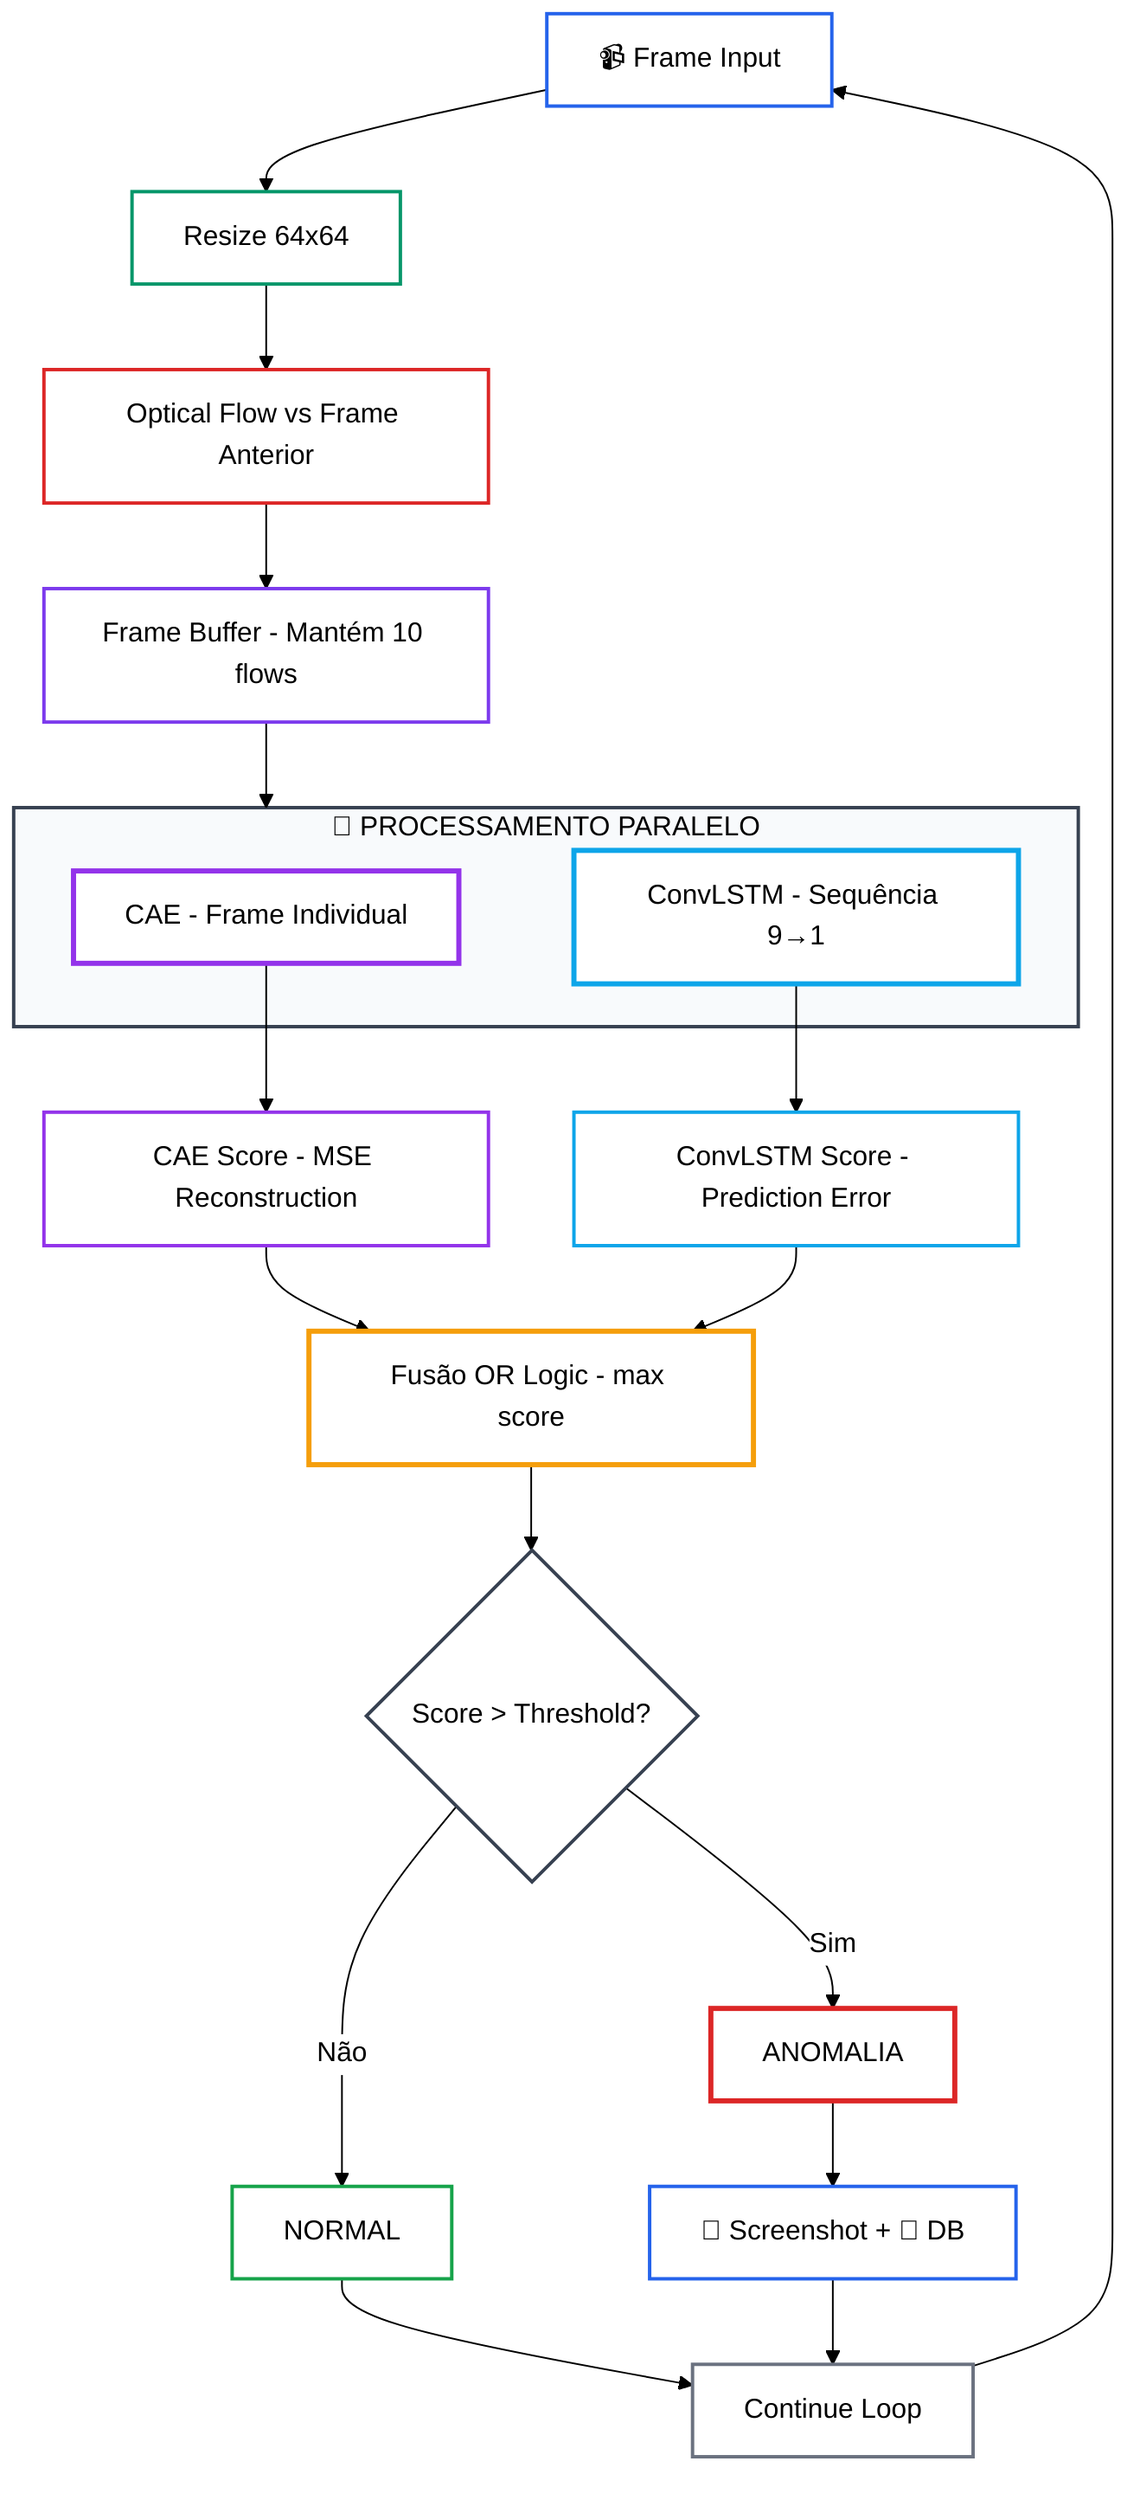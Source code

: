 %%{init: {'theme':'base', 'themeVariables': {'background': '#ffffff', 'primaryColor': '#ffffff', 'primaryTextColor': '#000000'}}}%%

flowchart TD
    A[📹 Frame Input] --> B[Resize 64x64]
    B --> C[Optical Flow vs Frame Anterior]
    
    C --> D[Frame Buffer - Mantém 10 flows]
    
    D --> E[Processamento Paralelo]
    
    subgraph E ["🔀 PROCESSAMENTO PARALELO"]
        F[ CAE - Frame Individual]
        G[ ConvLSTM - Sequência 9→1]
    end
    
    F --> H[CAE Score - MSE Reconstruction]
    G --> I[ConvLSTM Score - Prediction Error]
    
    H --> J[Fusão OR Logic - max score]
    I --> J
    
    J --> K{Score > Threshold?}
    
    K -->|Sim| L[ ANOMALIA]
    K -->|Não| M[ NORMAL]
    
    L --> N[📸 Screenshot + 💾 DB]
    M --> O[Continue Loop]
    N --> O
    O --> A
    
    style A fill:#ffffff,stroke:#2563eb,stroke-width:2px,color:#000000
    style B fill:#ffffff,stroke:#059669,stroke-width:2px,color:#000000
    style C fill:#ffffff,stroke:#dc2626,stroke-width:2px,color:#000000
    style D fill:#ffffff,stroke:#7c3aed,stroke-width:2px,color:#000000
    style E fill:#f8fafc,stroke:#374151,stroke-width:2px,color:#000000
    style F fill:#ffffff,stroke:#9333ea,stroke-width:3px,color:#000000
    style G fill:#ffffff,stroke:#0ea5e9,stroke-width:3px,color:#000000
    style H fill:#ffffff,stroke:#9333ea,stroke-width:2px,color:#000000
    style I fill:#ffffff,stroke:#0ea5e9,stroke-width:2px,color:#000000
    style J fill:#ffffff,stroke:#f59e0b,stroke-width:3px,color:#000000
    style K fill:#ffffff,stroke:#374151,stroke-width:2px,color:#000000
    style L fill:#ffffff,stroke:#dc2626,stroke-width:3px,color:#000000
    style M fill:#ffffff,stroke:#16a34a,stroke-width:2px,color:#000000
    style N fill:#ffffff,stroke:#2563eb,stroke-width:2px,color:#000000
    style O fill:#ffffff,stroke:#6b7280,stroke-width:2px,color:#000000